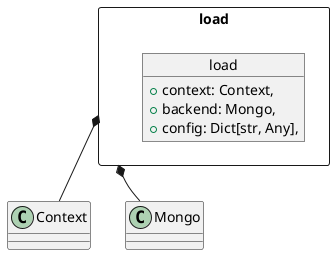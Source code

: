 @startuml
package load <<Rectangle>> {

    object load {
        +context: Context,
        +backend: Mongo,
        +config: Dict[str, Any],

    }
}

load *-- Context
load *-- Mongo
@enduml
